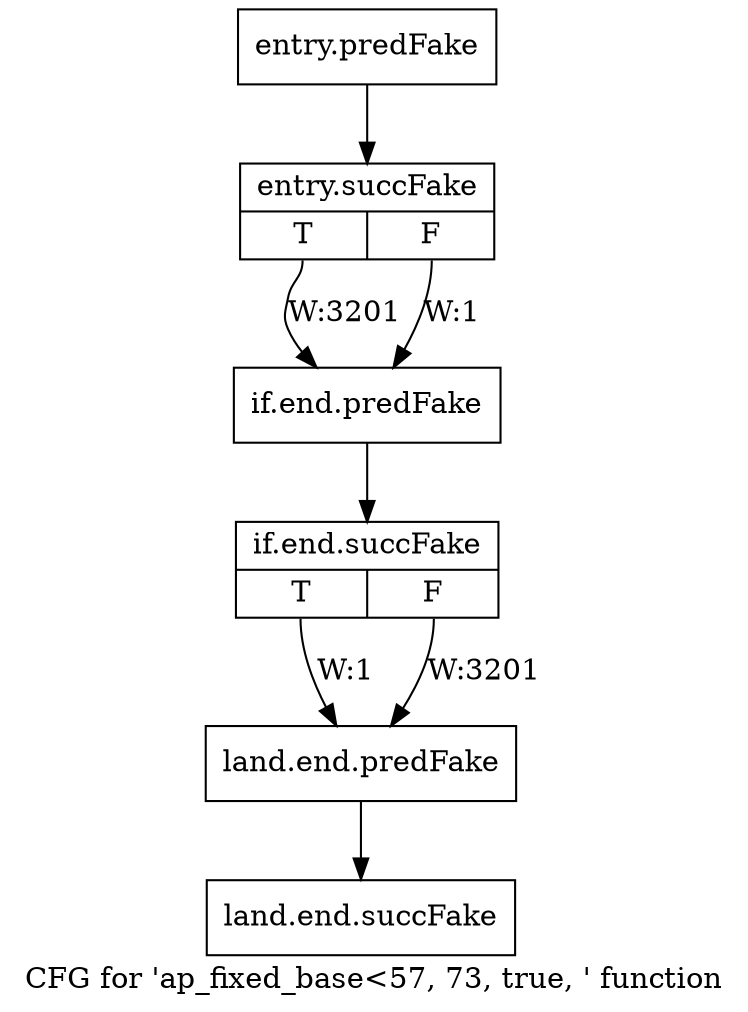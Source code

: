 digraph "CFG for 'ap_fixed_base\<57, 73, true, ' function" {
	label="CFG for 'ap_fixed_base\<57, 73, true, ' function";

	Node0x3ccec90 [shape=record,filename="",linenumber="",label="{entry.predFake}"];
	Node0x3ccec90 -> Node0x3eae2e0[ callList="" memoryops="" filename="/tools/Xilinx/Vitis_HLS/2022.1/include/ap_fixed_base.h" execusionnum="3200"];
	Node0x3eae2e0 [shape=record,filename="/tools/Xilinx/Vitis_HLS/2022.1/include/ap_fixed_base.h",linenumber="854",label="{entry.succFake|{<s0>T|<s1>F}}"];
	Node0x3eae2e0:s0 -> Node0x3ccfdd0[label="W:3201" callList="" memoryops="" filename="/tools/Xilinx/Vitis_HLS/2022.1/include/ap_fixed_base.h" execusionnum="3200"];
	Node0x3eae2e0:s1 -> Node0x3ccfdd0[label="W:1"];
	Node0x3ccfdd0 [shape=record,filename="/tools/Xilinx/Vitis_HLS/2022.1/include/ap_fixed_base.h",linenumber="855",label="{if.end.predFake}"];
	Node0x3ccfdd0 -> Node0x3eae440[ callList="" memoryops="" filename="/tools/Xilinx/Vitis_HLS/2022.1/include/ap_fixed_base.h" execusionnum="3200"];
	Node0x3eae440 [shape=record,filename="/tools/Xilinx/Vitis_HLS/2022.1/include/ap_fixed_base.h",linenumber="857",label="{if.end.succFake|{<s0>T|<s1>F}}"];
	Node0x3eae440:s0 -> Node0x3ccfe70[label="W:1" callList="" memoryops="" filename="" execusionnum="0"];
	Node0x3eae440:s1 -> Node0x3ccfe70[label="W:3201"];
	Node0x3ccfe70 [shape=record,filename="/tools/Xilinx/Vitis_HLS/2022.1/include/ap_fixed_base.h",linenumber="857",label="{land.end.predFake}"];
	Node0x3ccfe70 -> Node0x3eae5a0[ callList="" memoryops="" filename="/tools/Xilinx/Vitis_HLS/2022.1/include/ap_fixed_base.h" execusionnum="3200"];
	Node0x3eae5a0 [shape=record,filename="/tools/Xilinx/Vitis_HLS/2022.1/include/ap_fixed_base.h",linenumber="951",label="{land.end.succFake}"];
}
